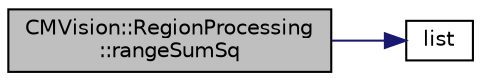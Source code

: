 digraph "CMVision::RegionProcessing::rangeSumSq"
{
 // INTERACTIVE_SVG=YES
  edge [fontname="Helvetica",fontsize="10",labelfontname="Helvetica",labelfontsize="10"];
  node [fontname="Helvetica",fontsize="10",shape=record];
  rankdir="LR";
  Node1 [label="CMVision::RegionProcessing\l::rangeSumSq",height=0.2,width=0.4,color="black", fillcolor="grey75", style="filled", fontcolor="black"];
  Node1 -> Node2 [color="midnightblue",fontsize="10",style="solid",fontname="Helvetica"];
  Node2 [label="list",height=0.2,width=0.4,color="black", fillcolor="white", style="filled",URL="$d7/d94/gr_sim_2clients_2qt_2_c_make_lists_8txt.html#ac10833cf32dfc64bdd6cadfafdab9e00"];
}
